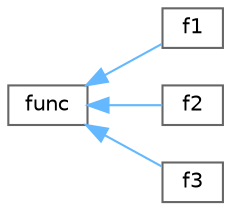 digraph "Graphical Class Hierarchy"
{
 // LATEX_PDF_SIZE
  bgcolor="transparent";
  edge [fontname=Helvetica,fontsize=10,labelfontname=Helvetica,labelfontsize=10];
  node [fontname=Helvetica,fontsize=10,shape=box,height=0.2,width=0.4];
  rankdir="LR";
  Node0 [id="Node000000",label="func",height=0.2,width=0.4,color="grey40", fillcolor="white", style="filled",URL="$classfunc.html",tooltip="Класс заданных функций"];
  Node0 -> Node1 [id="edge1_Node000000_Node000001",dir="back",color="steelblue1",style="solid",tooltip=" "];
  Node1 [id="Node000001",label="f1",height=0.2,width=0.4,color="grey40", fillcolor="white", style="filled",URL="$classf1.html",tooltip="Класс функции (1 - x)^2 + 100(y - x^2)^2."];
  Node0 -> Node2 [id="edge2_Node000000_Node000002",dir="back",color="steelblue1",style="solid",tooltip=" "];
  Node2 [id="Node000002",label="f2",height=0.2,width=0.4,color="grey40", fillcolor="white", style="filled",URL="$classf2.html",tooltip="Класс функции 5x^2 + 6xy + 5y^2."];
  Node0 -> Node3 [id="edge3_Node000000_Node000003",dir="back",color="steelblue1",style="solid",tooltip=" "];
  Node3 [id="Node000003",label="f3",height=0.2,width=0.4,color="grey40", fillcolor="white", style="filled",URL="$classf3.html",tooltip="Класс функции x^2 + y^2 + z^2 + 2x + 2y + 2z."];
}
